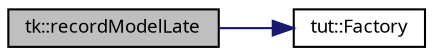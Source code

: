 digraph "tk::recordModelLate"
{
 // INTERACTIVE_SVG=YES
  bgcolor="transparent";
  edge [fontname="sans-serif",fontsize="9",labelfontname="sans-serif",labelfontsize="9"];
  node [fontname="sans-serif",fontsize="9",shape=record];
  rankdir="LR";
  Node1 [label="tk::recordModelLate",height=0.2,width=0.4,color="black", fillcolor="grey75", style="filled", fontcolor="black"];
  Node1 -> Node2 [color="midnightblue",fontsize="9",style="solid",fontname="sans-serif"];
  Node2 [label="tut::Factory",height=0.2,width=0.4,color="black",URL="$namespacetut.html#aee6d9f355bfc979bac6fea8bf2649ee8",tooltip="Define test group. "];
}
